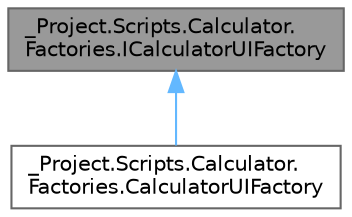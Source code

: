 digraph "_Project.Scripts.Calculator.Factories.ICalculatorUIFactory"
{
 // LATEX_PDF_SIZE
  bgcolor="transparent";
  edge [fontname=Helvetica,fontsize=10,labelfontname=Helvetica,labelfontsize=10];
  node [fontname=Helvetica,fontsize=10,shape=box,height=0.2,width=0.4];
  Node1 [id="Node000001",label="_Project.Scripts.Calculator.\lFactories.ICalculatorUIFactory",height=0.2,width=0.4,color="gray40", fillcolor="grey60", style="filled", fontcolor="black",tooltip="Интерфейс, описывающий методы создания и уничтожения объектов UI калькулятора"];
  Node1 -> Node2 [id="edge1_Node000001_Node000002",dir="back",color="steelblue1",style="solid",tooltip=" "];
  Node2 [id="Node000002",label="_Project.Scripts.Calculator.\lFactories.CalculatorUIFactory",height=0.2,width=0.4,color="gray40", fillcolor="white", style="filled",URL="$class___project_1_1_scripts_1_1_calculator_1_1_factories_1_1_calculator_u_i_factory.html",tooltip="Класс, отвечающий за создание объектов UI калькулятора"];
}
